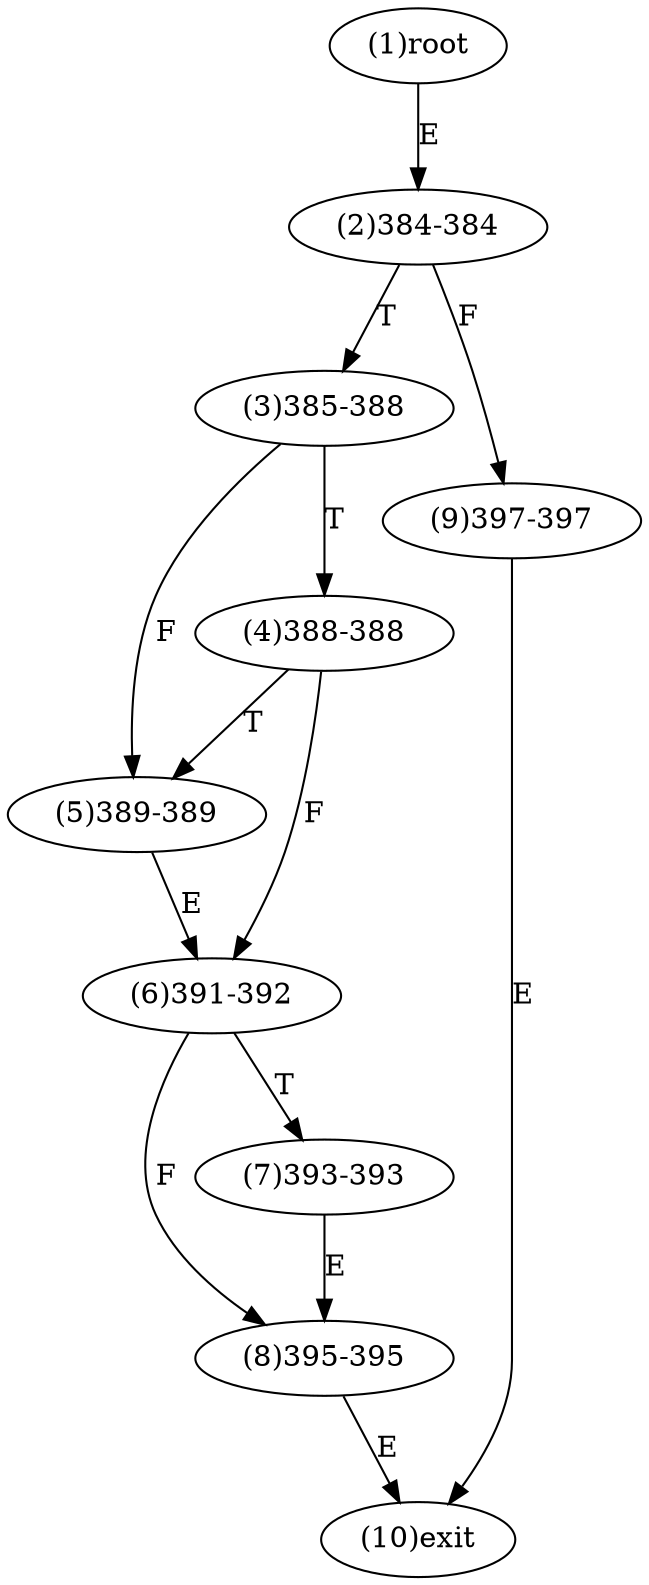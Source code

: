 digraph "" { 
1[ label="(1)root"];
2[ label="(2)384-384"];
3[ label="(3)385-388"];
4[ label="(4)388-388"];
5[ label="(5)389-389"];
6[ label="(6)391-392"];
7[ label="(7)393-393"];
8[ label="(8)395-395"];
9[ label="(9)397-397"];
10[ label="(10)exit"];
1->2[ label="E"];
2->9[ label="F"];
2->3[ label="T"];
3->5[ label="F"];
3->4[ label="T"];
4->6[ label="F"];
4->5[ label="T"];
5->6[ label="E"];
6->8[ label="F"];
6->7[ label="T"];
7->8[ label="E"];
8->10[ label="E"];
9->10[ label="E"];
}